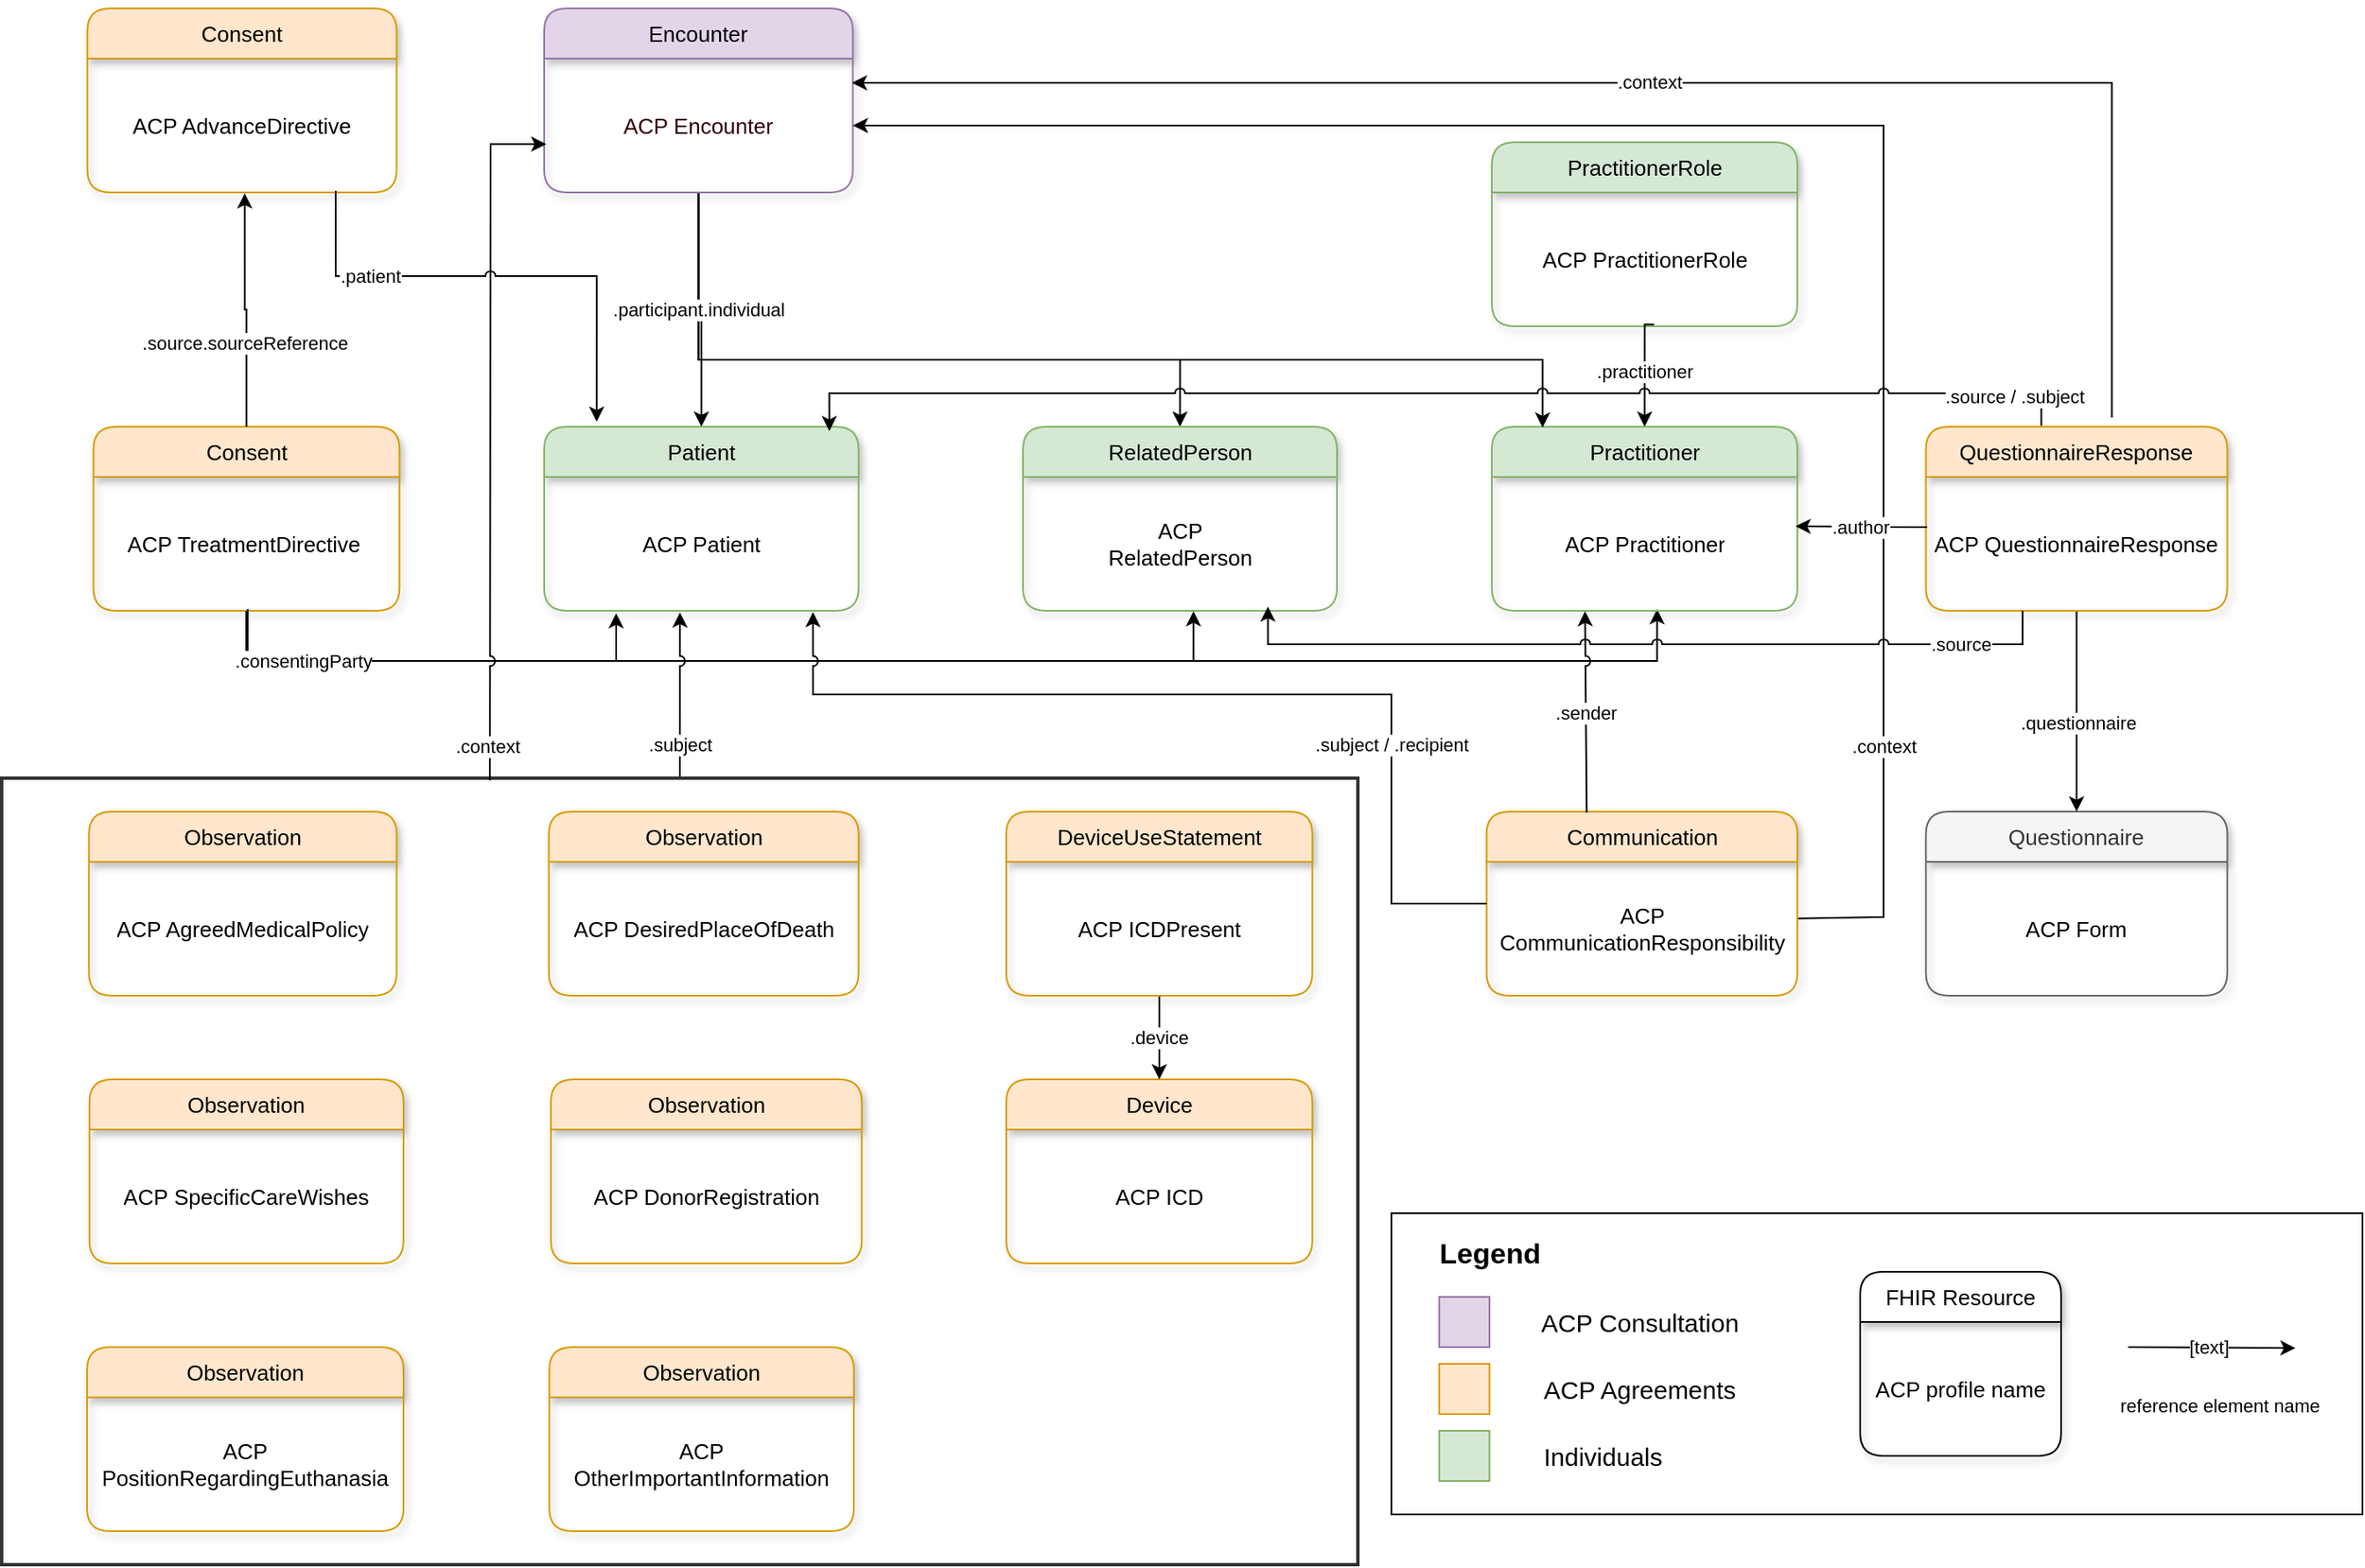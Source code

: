 <mxfile version="27.2.0">
  <diagram id="em6Z7vebmE1_05VexjcC" name="FHIRDataModelv3.3">
    <mxGraphModel dx="1901" dy="1036" grid="1" gridSize="10" guides="1" tooltips="1" connect="1" arrows="1" fold="1" page="1" pageScale="1" pageWidth="850" pageHeight="1100" math="0" shadow="0">
      <root>
        <mxCell id="0" />
        <mxCell id="1" parent="0" />
        <mxCell id="8VuM0Zkv0vW3da3uU9NV-1" value="" style="rounded=0;whiteSpace=wrap;html=1;" parent="1" vertex="1">
          <mxGeometry x="990" y="770" width="580" height="180" as="geometry" />
        </mxCell>
        <mxCell id="YoGBEqpOtSjLqOvvBxQy-56" value="" style="edgeStyle=orthogonalEdgeStyle;rounded=0;orthogonalLoop=1;jettySize=auto;html=1;entryX=0.541;entryY=0.988;entryDx=0;entryDy=0;entryPerimeter=0;jumpStyle=arc;" edge="1" parent="1" source="8VuM0Zkv0vW3da3uU9NV-12" target="8VuM0Zkv0vW3da3uU9NV-21">
          <mxGeometry relative="1" as="geometry">
            <Array as="points">
              <mxPoint x="306" y="440" />
              <mxPoint x="1149" y="440" />
            </Array>
          </mxGeometry>
        </mxCell>
        <mxCell id="8VuM0Zkv0vW3da3uU9NV-12" value="Consent" style="swimlane;fontStyle=0;childLayout=stackLayout;horizontal=1;startSize=30;horizontalStack=0;resizeParent=1;resizeParentMax=0;resizeLast=0;collapsible=1;marginBottom=0;whiteSpace=wrap;html=1;fontSize=13;rounded=1;swimlaneLine=1;glass=0;shadow=1;fillColor=#ffe6cc;strokeColor=#d79b00;" parent="1" vertex="1">
          <mxGeometry x="214.81" y="300" width="182.81" height="110" as="geometry" />
        </mxCell>
        <mxCell id="8VuM0Zkv0vW3da3uU9NV-13" value="ACP TreatmentDirective&amp;nbsp;" style="text;align=center;verticalAlign=middle;spacingLeft=4;spacingRight=4;overflow=hidden;points=[[0,0.5],[1,0.5]];portConstraint=eastwest;rotatable=0;whiteSpace=wrap;html=1;fontSize=13;" parent="8VuM0Zkv0vW3da3uU9NV-12" vertex="1">
          <mxGeometry y="30" width="182.81" height="80" as="geometry" />
        </mxCell>
        <mxCell id="8VuM0Zkv0vW3da3uU9NV-20" value="Practitioner" style="swimlane;fontStyle=0;childLayout=stackLayout;horizontal=1;startSize=30;horizontalStack=0;resizeParent=1;resizeParentMax=0;resizeLast=0;collapsible=1;marginBottom=0;whiteSpace=wrap;html=1;fontSize=13;rounded=1;swimlaneLine=1;glass=0;shadow=1;fillColor=#d5e8d4;strokeColor=#82b366;" parent="1" vertex="1">
          <mxGeometry x="1050" y="300" width="182.5" height="110" as="geometry" />
        </mxCell>
        <mxCell id="8VuM0Zkv0vW3da3uU9NV-21" value="ACP Practitioner" style="text;align=center;verticalAlign=middle;spacingLeft=4;spacingRight=4;overflow=hidden;points=[[0,0.5],[1,0.5]];portConstraint=eastwest;rotatable=0;whiteSpace=wrap;html=1;fontSize=13;" parent="8VuM0Zkv0vW3da3uU9NV-20" vertex="1">
          <mxGeometry y="30" width="182.5" height="80" as="geometry" />
        </mxCell>
        <mxCell id="8VuM0Zkv0vW3da3uU9NV-42" value="Questionnaire" style="swimlane;fontStyle=0;childLayout=stackLayout;horizontal=1;startSize=30;horizontalStack=0;resizeParent=1;resizeParentMax=0;resizeLast=0;collapsible=1;marginBottom=0;whiteSpace=wrap;html=1;fontSize=13;rounded=1;swimlaneLine=1;glass=0;shadow=1;fillColor=#f5f5f5;strokeColor=#666666;fontColor=#333333;" parent="1" vertex="1">
          <mxGeometry x="1309.25" y="530" width="180" height="110" as="geometry" />
        </mxCell>
        <mxCell id="8VuM0Zkv0vW3da3uU9NV-43" value="ACP Form" style="text;align=center;verticalAlign=middle;spacingLeft=4;spacingRight=4;overflow=hidden;points=[[0,0.5],[1,0.5]];portConstraint=eastwest;rotatable=0;whiteSpace=wrap;html=1;fontSize=13;" parent="8VuM0Zkv0vW3da3uU9NV-42" vertex="1">
          <mxGeometry y="30" width="180" height="80" as="geometry" />
        </mxCell>
        <mxCell id="YoGBEqpOtSjLqOvvBxQy-51" style="edgeStyle=orthogonalEdgeStyle;rounded=0;orthogonalLoop=1;jettySize=auto;html=1;entryX=0.5;entryY=0;entryDx=0;entryDy=0;" edge="1" parent="1" source="8VuM0Zkv0vW3da3uU9NV-66" target="8VuM0Zkv0vW3da3uU9NV-38">
          <mxGeometry relative="1" as="geometry">
            <Array as="points">
              <mxPoint x="576" y="230" />
              <mxPoint x="578" y="230" />
            </Array>
          </mxGeometry>
        </mxCell>
        <mxCell id="YoGBEqpOtSjLqOvvBxQy-52" style="edgeStyle=orthogonalEdgeStyle;rounded=0;orthogonalLoop=1;jettySize=auto;html=1;entryX=0.5;entryY=0;entryDx=0;entryDy=0;" edge="1" parent="1" source="8VuM0Zkv0vW3da3uU9NV-66" target="8VuM0Zkv0vW3da3uU9NV-80">
          <mxGeometry relative="1" as="geometry">
            <Array as="points">
              <mxPoint x="576" y="260" />
              <mxPoint x="864" y="260" />
            </Array>
          </mxGeometry>
        </mxCell>
        <mxCell id="YoGBEqpOtSjLqOvvBxQy-53" value=".participant.individual" style="edgeStyle=orthogonalEdgeStyle;rounded=0;orthogonalLoop=1;jettySize=auto;html=1;entryX=0.166;entryY=0.005;entryDx=0;entryDy=0;entryPerimeter=0;" edge="1" parent="1" source="8VuM0Zkv0vW3da3uU9NV-66" target="8VuM0Zkv0vW3da3uU9NV-20">
          <mxGeometry x="-0.783" relative="1" as="geometry">
            <Array as="points">
              <mxPoint x="576" y="260" />
              <mxPoint x="1080" y="260" />
            </Array>
            <mxPoint as="offset" />
          </mxGeometry>
        </mxCell>
        <mxCell id="8VuM0Zkv0vW3da3uU9NV-66" value="Encounter" style="swimlane;fontStyle=0;childLayout=stackLayout;horizontal=1;startSize=30;horizontalStack=0;resizeParent=1;resizeParentMax=0;resizeLast=0;collapsible=1;marginBottom=0;whiteSpace=wrap;html=1;fontSize=13;rounded=1;swimlaneLine=1;glass=0;shadow=1;fillColor=#e1d5e7;strokeColor=#9673a6;" parent="1" vertex="1">
          <mxGeometry x="483.99" y="50" width="184.37" height="110" as="geometry" />
        </mxCell>
        <mxCell id="8VuM0Zkv0vW3da3uU9NV-67" value="&lt;div&gt;&lt;span style=&quot;&quot;&gt;ACP Encounter&lt;/span&gt;&lt;/div&gt;" style="text;align=center;verticalAlign=middle;spacingLeft=4;spacingRight=4;overflow=hidden;points=[[0,0.5],[1,0.5]];portConstraint=eastwest;rotatable=0;whiteSpace=wrap;html=1;fontSize=13;fontColor=#330000;" parent="8VuM0Zkv0vW3da3uU9NV-66" vertex="1">
          <mxGeometry y="30" width="184.37" height="80" as="geometry" />
        </mxCell>
        <mxCell id="8VuM0Zkv0vW3da3uU9NV-82" value="" style="whiteSpace=wrap;html=1;aspect=fixed;fillColor=#ffe6cc;strokeColor=#d79b00;" parent="1" vertex="1">
          <mxGeometry x="1018.6" y="860" width="30" height="30" as="geometry" />
        </mxCell>
        <mxCell id="8VuM0Zkv0vW3da3uU9NV-83" value="" style="whiteSpace=wrap;html=1;aspect=fixed;fillColor=#d5e8d4;strokeColor=#82b366;" parent="1" vertex="1">
          <mxGeometry x="1018.6" y="900" width="30" height="30" as="geometry" />
        </mxCell>
        <mxCell id="8VuM0Zkv0vW3da3uU9NV-84" value="" style="whiteSpace=wrap;html=1;aspect=fixed;fillColor=#e1d5e7;strokeColor=#9673a6;" parent="1" vertex="1">
          <mxGeometry x="1018.6" y="820" width="30" height="30" as="geometry" />
        </mxCell>
        <mxCell id="8VuM0Zkv0vW3da3uU9NV-85" value="&lt;div align=&quot;left&quot;&gt;&lt;font style=&quot;font-size: 15px;&quot;&gt;Individuals&lt;/font&gt;&lt;/div&gt;" style="text;html=1;align=left;verticalAlign=middle;resizable=0;points=[];autosize=1;strokeColor=none;fillColor=none;" parent="1" vertex="1">
          <mxGeometry x="1078.6" y="900" width="90" height="30" as="geometry" />
        </mxCell>
        <mxCell id="8VuM0Zkv0vW3da3uU9NV-86" value="&lt;div align=&quot;left&quot;&gt;&lt;font style=&quot;font-size: 15px;&quot;&gt;ACP Agreements&lt;/font&gt;&lt;/div&gt;" style="text;html=1;align=left;verticalAlign=middle;resizable=0;points=[];autosize=1;strokeColor=none;fillColor=none;" parent="1" vertex="1">
          <mxGeometry x="1078.6" y="860" width="140" height="30" as="geometry" />
        </mxCell>
        <mxCell id="8VuM0Zkv0vW3da3uU9NV-87" value="&lt;font style=&quot;font-size: 15px;&quot;&gt;ACP Consultation&lt;/font&gt;" style="text;html=1;align=center;verticalAlign=middle;resizable=0;points=[];autosize=1;strokeColor=none;fillColor=none;" parent="1" vertex="1">
          <mxGeometry x="1068.29" y="820" width="140" height="30" as="geometry" />
        </mxCell>
        <mxCell id="8VuM0Zkv0vW3da3uU9NV-88" value="&lt;font style=&quot;font-size: 17px;&quot;&gt;&lt;b&gt;Legend&lt;/b&gt;&lt;/font&gt;" style="text;html=1;align=center;verticalAlign=middle;whiteSpace=wrap;rounded=0;" parent="1" vertex="1">
          <mxGeometry x="1018.6" y="780" width="60" height="30" as="geometry" />
        </mxCell>
        <mxCell id="8VuM0Zkv0vW3da3uU9NV-89" value="FHIR Resource" style="swimlane;fontStyle=0;childLayout=stackLayout;horizontal=1;startSize=30;horizontalStack=0;resizeParent=1;resizeParentMax=0;resizeLast=0;collapsible=1;marginBottom=0;whiteSpace=wrap;html=1;fontSize=13;rounded=1;swimlaneLine=1;glass=0;shadow=1;" parent="1" vertex="1">
          <mxGeometry x="1270.0" y="805" width="120" height="110" as="geometry" />
        </mxCell>
        <mxCell id="8VuM0Zkv0vW3da3uU9NV-90" value="ACP profile name" style="text;align=center;verticalAlign=middle;spacingLeft=4;spacingRight=4;overflow=hidden;points=[[0,0.5],[1,0.5]];portConstraint=eastwest;rotatable=0;whiteSpace=wrap;html=1;fontSize=13;" parent="8VuM0Zkv0vW3da3uU9NV-89" vertex="1">
          <mxGeometry y="30" width="120" height="80" as="geometry" />
        </mxCell>
        <mxCell id="8VuM0Zkv0vW3da3uU9NV-91" value="" style="endArrow=classic;html=1;rounded=0;" parent="1" edge="1">
          <mxGeometry width="50" height="50" relative="1" as="geometry">
            <mxPoint x="1430.0" y="850" as="sourcePoint" />
            <mxPoint x="1530.0" y="850.57" as="targetPoint" />
          </mxGeometry>
        </mxCell>
        <mxCell id="8VuM0Zkv0vW3da3uU9NV-92" value="[text]" style="edgeLabel;html=1;align=center;verticalAlign=middle;resizable=0;points=[];" parent="8VuM0Zkv0vW3da3uU9NV-91" vertex="1" connectable="0">
          <mxGeometry x="-0.214" y="2" relative="1" as="geometry">
            <mxPoint x="8" y="2" as="offset" />
          </mxGeometry>
        </mxCell>
        <mxCell id="8VuM0Zkv0vW3da3uU9NV-93" value="&lt;font style=&quot;font-size: 11px;&quot;&gt;reference element name&lt;/font&gt;" style="text;html=1;align=center;verticalAlign=middle;whiteSpace=wrap;rounded=0;" parent="1" vertex="1">
          <mxGeometry x="1420.0" y="870" width="130" height="30" as="geometry" />
        </mxCell>
        <mxCell id="Ys8HYr0ielTZR72OGGFr-14" style="edgeStyle=orthogonalEdgeStyle;rounded=0;orthogonalLoop=1;jettySize=auto;html=1;jumpStyle=arc;" parent="1" source="eSKdFPgsKXlqKzemyrp5-1" target="8VuM0Zkv0vW3da3uU9NV-42" edge="1">
          <mxGeometry relative="1" as="geometry">
            <Array as="points">
              <mxPoint x="1375.6" y="640" />
            </Array>
          </mxGeometry>
        </mxCell>
        <mxCell id="Ys8HYr0ielTZR72OGGFr-23" value=".questionnaire" style="edgeLabel;html=1;align=center;verticalAlign=middle;resizable=0;points=[];" parent="Ys8HYr0ielTZR72OGGFr-14" vertex="1" connectable="0">
          <mxGeometry x="0.517" y="-2" relative="1" as="geometry">
            <mxPoint x="2" y="-24" as="offset" />
          </mxGeometry>
        </mxCell>
        <mxCell id="eSKdFPgsKXlqKzemyrp5-1" value="QuestionnaireResponse" style="swimlane;fontStyle=0;childLayout=stackLayout;horizontal=1;startSize=30;horizontalStack=0;resizeParent=1;resizeParentMax=0;resizeLast=0;collapsible=1;marginBottom=0;whiteSpace=wrap;html=1;fontSize=13;rounded=1;swimlaneLine=1;glass=0;shadow=1;fillColor=#ffe6cc;strokeColor=#d79b00;" parent="1" vertex="1">
          <mxGeometry x="1309.25" y="300" width="180" height="110" as="geometry" />
        </mxCell>
        <mxCell id="eSKdFPgsKXlqKzemyrp5-2" value="ACP QuestionnaireResponse" style="text;align=center;verticalAlign=middle;spacingLeft=4;spacingRight=4;overflow=hidden;points=[[0,0.5],[1,0.5]];portConstraint=eastwest;rotatable=0;whiteSpace=wrap;html=1;fontSize=13;" parent="eSKdFPgsKXlqKzemyrp5-1" vertex="1">
          <mxGeometry y="30" width="180" height="80" as="geometry" />
        </mxCell>
        <mxCell id="8VuM0Zkv0vW3da3uU9NV-46" value="Consent" style="swimlane;fontStyle=0;childLayout=stackLayout;horizontal=1;startSize=30;horizontalStack=0;resizeParent=1;resizeParentMax=0;resizeLast=0;collapsible=1;marginBottom=0;whiteSpace=wrap;html=1;fontSize=13;rounded=1;swimlaneLine=1;glass=0;shadow=1;fillColor=#ffe6cc;strokeColor=#d79b00;" parent="1" vertex="1">
          <mxGeometry x="211.18" y="50" width="184.69" height="110" as="geometry" />
        </mxCell>
        <mxCell id="8VuM0Zkv0vW3da3uU9NV-47" value="ACP AdvanceDirective" style="text;align=center;verticalAlign=middle;spacingLeft=4;spacingRight=4;overflow=hidden;points=[[0,0.5],[1,0.5]];portConstraint=eastwest;rotatable=0;whiteSpace=wrap;html=1;fontSize=13;" parent="8VuM0Zkv0vW3da3uU9NV-46" vertex="1">
          <mxGeometry y="30" width="184.69" height="80" as="geometry" />
        </mxCell>
        <mxCell id="FuLyr285XApAAdLGLGYC-1" value="Device" style="swimlane;fontStyle=0;childLayout=stackLayout;horizontal=1;startSize=30;horizontalStack=0;resizeParent=1;resizeParentMax=0;resizeLast=0;collapsible=1;marginBottom=0;whiteSpace=wrap;html=1;fontSize=13;rounded=1;swimlaneLine=1;glass=0;shadow=1;fillColor=#ffe6cc;strokeColor=#d79b00;" parent="1" vertex="1">
          <mxGeometry x="760" y="690" width="182.81" height="110" as="geometry" />
        </mxCell>
        <mxCell id="FuLyr285XApAAdLGLGYC-2" value="ACP ICD" style="text;align=center;verticalAlign=middle;spacingLeft=4;spacingRight=4;overflow=hidden;points=[[0,0.5],[1,0.5]];portConstraint=eastwest;rotatable=0;whiteSpace=wrap;html=1;fontSize=13;" parent="FuLyr285XApAAdLGLGYC-1" vertex="1">
          <mxGeometry y="30" width="182.81" height="80" as="geometry" />
        </mxCell>
        <mxCell id="YoGBEqpOtSjLqOvvBxQy-29" value=".device" style="edgeStyle=orthogonalEdgeStyle;rounded=0;orthogonalLoop=1;jettySize=auto;html=1;entryX=0.5;entryY=0;entryDx=0;entryDy=0;" edge="1" parent="1" source="FuLyr285XApAAdLGLGYC-3" target="FuLyr285XApAAdLGLGYC-1">
          <mxGeometry relative="1" as="geometry" />
        </mxCell>
        <mxCell id="FuLyr285XApAAdLGLGYC-3" value="DeviceUseStatement" style="swimlane;fontStyle=0;childLayout=stackLayout;horizontal=1;startSize=30;horizontalStack=0;resizeParent=1;resizeParentMax=0;resizeLast=0;collapsible=1;marginBottom=0;whiteSpace=wrap;html=1;fontSize=13;rounded=1;swimlaneLine=1;glass=0;shadow=1;fillColor=#ffe6cc;strokeColor=#d79b00;" parent="1" vertex="1">
          <mxGeometry x="760.0" y="530" width="182.81" height="110" as="geometry" />
        </mxCell>
        <mxCell id="FuLyr285XApAAdLGLGYC-4" value="ACP ICDPresent" style="text;align=center;verticalAlign=middle;spacingLeft=4;spacingRight=4;overflow=hidden;points=[[0,0.5],[1,0.5]];portConstraint=eastwest;rotatable=0;whiteSpace=wrap;html=1;fontSize=13;" parent="FuLyr285XApAAdLGLGYC-3" vertex="1">
          <mxGeometry y="30" width="182.81" height="80" as="geometry" />
        </mxCell>
        <mxCell id="YoGBEqpOtSjLqOvvBxQy-64" style="edgeStyle=orthogonalEdgeStyle;rounded=0;orthogonalLoop=1;jettySize=auto;html=1;entryX=1;entryY=0.5;entryDx=0;entryDy=0;jumpStyle=arc;exitX=0.997;exitY=0.423;exitDx=0;exitDy=0;exitPerimeter=0;" edge="1" parent="1" source="Ys8HYr0ielTZR72OGGFr-28" target="8VuM0Zkv0vW3da3uU9NV-67">
          <mxGeometry relative="1" as="geometry">
            <mxPoint x="1247.841" y="597.88" as="sourcePoint" />
            <mxPoint x="673.67" y="130" as="targetPoint" />
            <Array as="points">
              <mxPoint x="1248" y="594" />
              <mxPoint x="1284" y="593" />
              <mxPoint x="1284" y="120" />
            </Array>
          </mxGeometry>
        </mxCell>
        <mxCell id="YoGBEqpOtSjLqOvvBxQy-65" value=".context" style="edgeLabel;html=1;align=center;verticalAlign=middle;resizable=0;points=[];" vertex="1" connectable="0" parent="YoGBEqpOtSjLqOvvBxQy-64">
          <mxGeometry x="-0.319" y="1" relative="1" as="geometry">
            <mxPoint x="1" y="234" as="offset" />
          </mxGeometry>
        </mxCell>
        <mxCell id="Ys8HYr0ielTZR72OGGFr-27" value="Communication" style="swimlane;fontStyle=0;childLayout=stackLayout;horizontal=1;startSize=30;horizontalStack=0;resizeParent=1;resizeParentMax=0;resizeLast=0;collapsible=1;marginBottom=0;whiteSpace=wrap;html=1;fontSize=13;rounded=1;swimlaneLine=1;glass=0;shadow=1;fillColor=#ffe6cc;strokeColor=#d79b00;" parent="1" vertex="1">
          <mxGeometry x="1046.88" y="530" width="185.62" height="110" as="geometry" />
        </mxCell>
        <mxCell id="Ys8HYr0ielTZR72OGGFr-28" value="ACP CommunicationResponsibility" style="text;align=center;verticalAlign=middle;spacingLeft=4;spacingRight=4;overflow=hidden;points=[[0,0.5],[1,0.5]];portConstraint=eastwest;rotatable=0;whiteSpace=wrap;html=1;fontSize=13;" parent="Ys8HYr0ielTZR72OGGFr-27" vertex="1">
          <mxGeometry y="30" width="185.62" height="80" as="geometry" />
        </mxCell>
        <mxCell id="8VuM0Zkv0vW3da3uU9NV-38" value="Patient" style="swimlane;fontStyle=0;childLayout=stackLayout;horizontal=1;startSize=30;horizontalStack=0;resizeParent=1;resizeParentMax=0;resizeLast=0;collapsible=1;marginBottom=0;whiteSpace=wrap;html=1;fontSize=13;rounded=1;swimlaneLine=1;glass=0;shadow=1;fillColor=#d5e8d4;strokeColor=#82b366;" parent="1" vertex="1">
          <mxGeometry x="483.99" y="300" width="187.81" height="110" as="geometry" />
        </mxCell>
        <mxCell id="8VuM0Zkv0vW3da3uU9NV-39" value="ACP Patient" style="text;align=center;verticalAlign=middle;spacingLeft=4;spacingRight=4;overflow=hidden;points=[[0,0.5],[1,0.5]];portConstraint=eastwest;rotatable=0;whiteSpace=wrap;html=1;fontSize=13;" parent="8VuM0Zkv0vW3da3uU9NV-38" vertex="1">
          <mxGeometry y="30" width="187.81" height="80" as="geometry" />
        </mxCell>
        <mxCell id="8VuM0Zkv0vW3da3uU9NV-80" value="RelatedPerson" style="swimlane;fontStyle=0;childLayout=stackLayout;horizontal=1;startSize=30;horizontalStack=0;resizeParent=1;resizeParentMax=0;resizeLast=0;collapsible=1;marginBottom=0;whiteSpace=wrap;html=1;fontSize=13;rounded=1;swimlaneLine=1;glass=0;shadow=1;fillColor=#d5e8d4;strokeColor=#82b366;" parent="1" vertex="1">
          <mxGeometry x="770" y="300" width="187.5" height="110" as="geometry" />
        </mxCell>
        <mxCell id="8VuM0Zkv0vW3da3uU9NV-81" value="ACP &lt;br&gt;RelatedPerson" style="text;align=center;verticalAlign=middle;spacingLeft=4;spacingRight=4;overflow=hidden;points=[[0,0.5],[1,0.5]];portConstraint=eastwest;rotatable=0;whiteSpace=wrap;html=1;fontSize=13;" parent="8VuM0Zkv0vW3da3uU9NV-80" vertex="1">
          <mxGeometry y="30" width="187.5" height="80" as="geometry" />
        </mxCell>
        <mxCell id="8VuM0Zkv0vW3da3uU9NV-36" value="PractitionerRole" style="swimlane;fontStyle=0;childLayout=stackLayout;horizontal=1;startSize=30;horizontalStack=0;resizeParent=1;resizeParentMax=0;resizeLast=0;collapsible=1;marginBottom=0;whiteSpace=wrap;html=1;fontSize=13;rounded=1;swimlaneLine=1;glass=0;shadow=1;arcSize=15;fillColor=#d5e8d4;strokeColor=#82b366;" parent="1" vertex="1">
          <mxGeometry x="1050" y="130" width="182.5" height="110" as="geometry" />
        </mxCell>
        <mxCell id="8VuM0Zkv0vW3da3uU9NV-37" value="ACP PractitionerRole" style="text;align=center;verticalAlign=middle;spacingLeft=4;spacingRight=4;overflow=hidden;points=[[0,0.5],[1,0.5]];portConstraint=eastwest;rotatable=0;whiteSpace=wrap;html=1;fontSize=13;" parent="8VuM0Zkv0vW3da3uU9NV-36" vertex="1">
          <mxGeometry y="30" width="182.5" height="80" as="geometry" />
        </mxCell>
        <mxCell id="8VuM0Zkv0vW3da3uU9NV-16" value="Observation" style="swimlane;fontStyle=0;childLayout=stackLayout;horizontal=1;startSize=30;horizontalStack=0;resizeParent=1;resizeParentMax=0;resizeLast=0;collapsible=1;marginBottom=0;whiteSpace=wrap;html=1;fontSize=13;rounded=1;swimlaneLine=1;glass=0;shadow=1;fillColor=#ffe6cc;strokeColor=#d79b00;" parent="1" vertex="1">
          <mxGeometry x="487.11" y="850" width="181.87" height="110" as="geometry" />
        </mxCell>
        <mxCell id="8VuM0Zkv0vW3da3uU9NV-17" value="ACP OtherImportantInformation" style="text;align=center;verticalAlign=middle;spacingLeft=4;spacingRight=4;overflow=hidden;points=[[0,0.5],[1,0.5]];portConstraint=eastwest;rotatable=0;whiteSpace=wrap;html=1;fontSize=13;" parent="8VuM0Zkv0vW3da3uU9NV-16" vertex="1">
          <mxGeometry y="30" width="181.87" height="80" as="geometry" />
        </mxCell>
        <mxCell id="8VuM0Zkv0vW3da3uU9NV-30" value="Observation" style="swimlane;fontStyle=0;childLayout=stackLayout;horizontal=1;startSize=30;horizontalStack=0;resizeParent=1;resizeParentMax=0;resizeLast=0;collapsible=1;marginBottom=0;whiteSpace=wrap;html=1;fontSize=13;rounded=1;swimlaneLine=1;glass=0;shadow=1;fillColor=#ffe6cc;strokeColor=#d79b00;" parent="1" vertex="1">
          <mxGeometry x="211.02" y="850" width="188.98" height="110" as="geometry" />
        </mxCell>
        <mxCell id="8VuM0Zkv0vW3da3uU9NV-31" value="ACP PositionRegardingEuthanasia" style="text;align=center;verticalAlign=middle;spacingLeft=4;spacingRight=4;overflow=hidden;points=[[0,0.5],[1,0.5]];portConstraint=eastwest;rotatable=0;whiteSpace=wrap;html=1;fontSize=13;" parent="8VuM0Zkv0vW3da3uU9NV-30" vertex="1">
          <mxGeometry y="30" width="188.98" height="80" as="geometry" />
        </mxCell>
        <mxCell id="8VuM0Zkv0vW3da3uU9NV-34" value="Observation" style="swimlane;fontStyle=0;childLayout=stackLayout;horizontal=1;startSize=30;horizontalStack=0;resizeParent=1;resizeParentMax=0;resizeLast=0;collapsible=1;marginBottom=0;whiteSpace=wrap;html=1;fontSize=13;rounded=1;swimlaneLine=1;glass=0;shadow=1;fillColor=#ffe6cc;strokeColor=#d79b00;" parent="1" vertex="1">
          <mxGeometry x="486.8" y="530" width="185" height="110" as="geometry" />
        </mxCell>
        <mxCell id="8VuM0Zkv0vW3da3uU9NV-35" value="ACP DesiredPlaceOfDeath" style="text;align=center;verticalAlign=middle;spacingLeft=4;spacingRight=4;overflow=hidden;points=[[0,0.5],[1,0.5]];portConstraint=eastwest;rotatable=0;whiteSpace=wrap;html=1;fontSize=13;" parent="8VuM0Zkv0vW3da3uU9NV-34" vertex="1">
          <mxGeometry y="30" width="185" height="80" as="geometry" />
        </mxCell>
        <mxCell id="8VuM0Zkv0vW3da3uU9NV-52" value="Observation" style="swimlane;fontStyle=0;childLayout=stackLayout;horizontal=1;startSize=30;horizontalStack=0;resizeParent=1;resizeParentMax=0;resizeLast=0;collapsible=1;marginBottom=0;whiteSpace=wrap;html=1;fontSize=13;rounded=1;swimlaneLine=1;glass=0;shadow=1;fillColor=#ffe6cc;strokeColor=#d79b00;" parent="1" vertex="1">
          <mxGeometry x="212.43" y="690" width="187.57" height="110" as="geometry" />
        </mxCell>
        <mxCell id="8VuM0Zkv0vW3da3uU9NV-53" value="ACP&amp;nbsp;SpecificCareWishes" style="text;align=center;verticalAlign=middle;spacingLeft=4;spacingRight=4;overflow=hidden;points=[[0,0.5],[1,0.5]];portConstraint=eastwest;rotatable=0;whiteSpace=wrap;html=1;fontSize=13;" parent="8VuM0Zkv0vW3da3uU9NV-52" vertex="1">
          <mxGeometry y="30" width="187.57" height="80" as="geometry" />
        </mxCell>
        <mxCell id="8VuM0Zkv0vW3da3uU9NV-57" value="Observation" style="swimlane;fontStyle=0;childLayout=stackLayout;horizontal=1;startSize=30;horizontalStack=0;resizeParent=1;resizeParentMax=0;resizeLast=0;collapsible=1;marginBottom=0;whiteSpace=wrap;html=1;fontSize=13;rounded=1;swimlaneLine=1;glass=0;shadow=1;fillColor=#ffe6cc;strokeColor=#d79b00;" parent="1" vertex="1">
          <mxGeometry x="488.05" y="690" width="185.62" height="110" as="geometry" />
        </mxCell>
        <mxCell id="8VuM0Zkv0vW3da3uU9NV-58" value="ACP DonorRegistration" style="text;align=center;verticalAlign=middle;spacingLeft=4;spacingRight=4;overflow=hidden;points=[[0,0.5],[1,0.5]];portConstraint=eastwest;rotatable=0;whiteSpace=wrap;html=1;fontSize=13;" parent="8VuM0Zkv0vW3da3uU9NV-57" vertex="1">
          <mxGeometry y="30" width="185.62" height="80" as="geometry" />
        </mxCell>
        <mxCell id="FuLyr285XApAAdLGLGYC-5" value="Observation" style="swimlane;fontStyle=0;childLayout=stackLayout;horizontal=1;startSize=30;horizontalStack=0;resizeParent=1;resizeParentMax=0;resizeLast=0;collapsible=1;marginBottom=0;whiteSpace=wrap;html=1;fontSize=13;rounded=1;swimlaneLine=1;glass=0;shadow=1;fillColor=#ffe6cc;strokeColor=#d79b00;" parent="1" vertex="1">
          <mxGeometry x="212.12" y="530" width="183.75" height="110" as="geometry" />
        </mxCell>
        <mxCell id="FuLyr285XApAAdLGLGYC-6" value="ACP AgreedMedicalPolicy" style="text;align=center;verticalAlign=middle;spacingLeft=4;spacingRight=4;overflow=hidden;points=[[0,0.5],[1,0.5]];portConstraint=eastwest;rotatable=0;whiteSpace=wrap;html=1;fontSize=13;" parent="FuLyr285XApAAdLGLGYC-5" vertex="1">
          <mxGeometry y="30" width="183.75" height="80" as="geometry" />
        </mxCell>
        <mxCell id="YoGBEqpOtSjLqOvvBxQy-59" value=".subject" style="rounded=0;orthogonalLoop=1;jettySize=auto;html=1;jumpStyle=arc;entryX=0.432;entryY=1.012;entryDx=0;entryDy=0;entryPerimeter=0;" edge="1" parent="1" source="YoGBEqpOtSjLqOvvBxQy-1" target="8VuM0Zkv0vW3da3uU9NV-39">
          <mxGeometry x="-0.596" relative="1" as="geometry">
            <mxPoint x="565.88" y="577.81" as="sourcePoint" />
            <mxPoint x="569.077" y="430.0" as="targetPoint" />
            <mxPoint as="offset" />
          </mxGeometry>
        </mxCell>
        <mxCell id="YoGBEqpOtSjLqOvvBxQy-1" value="" style="rounded=0;whiteSpace=wrap;html=1;fillColor=none;shadow=0;glass=0;strokeWidth=2;strokeColor=#333333;" vertex="1" parent="1">
          <mxGeometry x="160" y="510" width="810" height="470" as="geometry" />
        </mxCell>
        <mxCell id="YoGBEqpOtSjLqOvvBxQy-60" value=".context" style="rounded=0;orthogonalLoop=1;jettySize=auto;html=1;entryX=0.007;entryY=0.639;entryDx=0;entryDy=0;jumpStyle=arc;exitX=0.36;exitY=0.003;exitDx=0;exitDy=0;exitPerimeter=0;edgeStyle=orthogonalEdgeStyle;entryPerimeter=0;" edge="1" parent="1" source="YoGBEqpOtSjLqOvvBxQy-1" target="8VuM0Zkv0vW3da3uU9NV-67">
          <mxGeometry x="-0.904" y="2" relative="1" as="geometry">
            <mxPoint x="439.83" y="491.41" as="sourcePoint" />
            <mxPoint x="486.8" y="100" as="targetPoint" />
            <Array as="points">
              <mxPoint x="452" y="180" />
              <mxPoint x="452" y="131" />
            </Array>
            <mxPoint as="offset" />
          </mxGeometry>
        </mxCell>
        <mxCell id="YoGBEqpOtSjLqOvvBxQy-36" value=".practitioner" style="edgeStyle=orthogonalEdgeStyle;rounded=0;orthogonalLoop=1;jettySize=auto;html=1;entryX=0.5;entryY=0;entryDx=0;entryDy=0;exitX=0.531;exitY=0.986;exitDx=0;exitDy=0;exitPerimeter=0;" edge="1" parent="1" source="8VuM0Zkv0vW3da3uU9NV-37" target="8VuM0Zkv0vW3da3uU9NV-20">
          <mxGeometry relative="1" as="geometry">
            <Array as="points">
              <mxPoint x="1141" y="239" />
            </Array>
          </mxGeometry>
        </mxCell>
        <mxCell id="YoGBEqpOtSjLqOvvBxQy-46" value=".author" style="edgeStyle=orthogonalEdgeStyle;rounded=0;orthogonalLoop=1;jettySize=auto;html=1;entryX=0.994;entryY=0.369;entryDx=0;entryDy=0;exitX=0.004;exitY=0.375;exitDx=0;exitDy=0;jumpStyle=arc;exitPerimeter=0;entryPerimeter=0;" edge="1" parent="1" source="eSKdFPgsKXlqKzemyrp5-2" target="8VuM0Zkv0vW3da3uU9NV-21">
          <mxGeometry relative="1" as="geometry">
            <mxPoint x="1610.65" y="-160" as="sourcePoint" />
            <mxPoint x="1243.15" y="130" as="targetPoint" />
            <Array as="points">
              <mxPoint x="1231" y="360" />
            </Array>
          </mxGeometry>
        </mxCell>
        <mxCell id="YoGBEqpOtSjLqOvvBxQy-47" style="edgeStyle=orthogonalEdgeStyle;rounded=0;orthogonalLoop=1;jettySize=auto;html=1;entryX=0.907;entryY=0.024;entryDx=0;entryDy=0;jumpStyle=arc;exitX=0.383;exitY=-0.006;exitDx=0;exitDy=0;exitPerimeter=0;entryPerimeter=0;" edge="1" parent="1" source="eSKdFPgsKXlqKzemyrp5-1" target="8VuM0Zkv0vW3da3uU9NV-38">
          <mxGeometry relative="1" as="geometry">
            <mxPoint x="1309.245" y="270" as="sourcePoint" />
            <mxPoint x="587.982" y="170.96" as="targetPoint" />
            <Array as="points">
              <mxPoint x="1378" y="280" />
              <mxPoint x="654" y="280" />
            </Array>
          </mxGeometry>
        </mxCell>
        <mxCell id="YoGBEqpOtSjLqOvvBxQy-48" value=".source / .subject" style="edgeLabel;html=1;align=center;verticalAlign=middle;resizable=0;points=[];" vertex="1" connectable="0" parent="YoGBEqpOtSjLqOvvBxQy-47">
          <mxGeometry x="-0.56" y="1" relative="1" as="geometry">
            <mxPoint x="133" y="1" as="offset" />
          </mxGeometry>
        </mxCell>
        <mxCell id="YoGBEqpOtSjLqOvvBxQy-49" value=".context" style="edgeStyle=orthogonalEdgeStyle;rounded=0;orthogonalLoop=1;jettySize=auto;html=1;entryX=0.997;entryY=0.181;entryDx=0;entryDy=0;entryPerimeter=0;exitX=0.617;exitY=-0.05;exitDx=0;exitDy=0;exitPerimeter=0;" edge="1" parent="1" source="eSKdFPgsKXlqKzemyrp5-1" target="8VuM0Zkv0vW3da3uU9NV-67">
          <mxGeometry relative="1" as="geometry">
            <mxPoint x="1450" y="280" as="sourcePoint" />
            <mxPoint x="682.997" y="99.04" as="targetPoint" />
          </mxGeometry>
        </mxCell>
        <mxCell id="YoGBEqpOtSjLqOvvBxQy-54" style="edgeStyle=orthogonalEdgeStyle;rounded=0;orthogonalLoop=1;jettySize=auto;html=1;entryX=0.229;entryY=1.018;entryDx=0;entryDy=0;entryPerimeter=0;exitX=0.504;exitY=0.988;exitDx=0;exitDy=0;exitPerimeter=0;" edge="1" parent="1" source="8VuM0Zkv0vW3da3uU9NV-13" target="8VuM0Zkv0vW3da3uU9NV-39">
          <mxGeometry relative="1" as="geometry">
            <Array as="points">
              <mxPoint x="307" y="440" />
              <mxPoint x="527" y="440" />
            </Array>
          </mxGeometry>
        </mxCell>
        <mxCell id="YoGBEqpOtSjLqOvvBxQy-55" value=".consentingParty" style="edgeStyle=orthogonalEdgeStyle;rounded=0;orthogonalLoop=1;jettySize=auto;html=1;entryX=0.543;entryY=1.003;entryDx=0;entryDy=0;entryPerimeter=0;" edge="1" parent="1" source="8VuM0Zkv0vW3da3uU9NV-13" target="8VuM0Zkv0vW3da3uU9NV-81">
          <mxGeometry x="-0.796" relative="1" as="geometry">
            <Array as="points">
              <mxPoint x="306" y="440" />
              <mxPoint x="872" y="440" />
            </Array>
            <mxPoint as="offset" />
          </mxGeometry>
        </mxCell>
        <mxCell id="YoGBEqpOtSjLqOvvBxQy-57" value="&lt;span style=&quot;color: rgb(0, 0, 0); font-family: Helvetica; font-size: 11px; font-style: normal; font-variant-ligatures: normal; font-variant-caps: normal; font-weight: 400; letter-spacing: normal; orphans: 2; text-align: center; text-indent: 0px; text-transform: none; widows: 2; word-spacing: 0px; -webkit-text-stroke-width: 0px; white-space: nowrap; background-color: rgb(255, 255, 255); text-decoration-thickness: initial; text-decoration-style: initial; text-decoration-color: initial; float: none; display: inline !important;&quot;&gt;.source.sourceReference&lt;/span&gt;" style="edgeStyle=orthogonalEdgeStyle;rounded=0;orthogonalLoop=1;jettySize=auto;html=1;entryX=0.509;entryY=1.007;entryDx=0;entryDy=0;entryPerimeter=0;" edge="1" parent="1" source="8VuM0Zkv0vW3da3uU9NV-12" target="8VuM0Zkv0vW3da3uU9NV-47">
          <mxGeometry x="-0.288" y="1" relative="1" as="geometry">
            <mxPoint as="offset" />
          </mxGeometry>
        </mxCell>
        <mxCell id="YoGBEqpOtSjLqOvvBxQy-62" value=".sender" style="edgeStyle=orthogonalEdgeStyle;rounded=0;orthogonalLoop=1;jettySize=auto;html=1;entryX=0.305;entryY=1.003;entryDx=0;entryDy=0;entryPerimeter=0;exitX=0.322;exitY=0.006;exitDx=0;exitDy=0;exitPerimeter=0;jumpStyle=arc;" edge="1" parent="1" source="Ys8HYr0ielTZR72OGGFr-27" target="8VuM0Zkv0vW3da3uU9NV-21">
          <mxGeometry relative="1" as="geometry">
            <Array as="points">
              <mxPoint x="1107" y="490" />
              <mxPoint x="1106" y="490" />
            </Array>
          </mxGeometry>
        </mxCell>
        <mxCell id="YoGBEqpOtSjLqOvvBxQy-63" value=".subject / .recipient" style="edgeStyle=orthogonalEdgeStyle;rounded=0;orthogonalLoop=1;jettySize=auto;html=1;entryX=0.855;entryY=1.009;entryDx=0;entryDy=0;entryPerimeter=0;jumpStyle=arc;exitX=0;exitY=0.5;exitDx=0;exitDy=0;" edge="1" parent="1" source="Ys8HYr0ielTZR72OGGFr-27" target="8VuM0Zkv0vW3da3uU9NV-39">
          <mxGeometry x="-0.473" relative="1" as="geometry">
            <Array as="points">
              <mxPoint x="990" y="585" />
              <mxPoint x="990" y="460" />
              <mxPoint x="645" y="460" />
            </Array>
            <mxPoint as="offset" />
          </mxGeometry>
        </mxCell>
        <mxCell id="YoGBEqpOtSjLqOvvBxQy-66" style="edgeStyle=orthogonalEdgeStyle;rounded=0;orthogonalLoop=1;jettySize=auto;html=1;entryX=0.167;entryY=-0.027;entryDx=0;entryDy=0;exitX=0.803;exitY=0.987;exitDx=0;exitDy=0;exitPerimeter=0;jumpStyle=arc;entryPerimeter=0;" edge="1" parent="1" source="8VuM0Zkv0vW3da3uU9NV-47" target="8VuM0Zkv0vW3da3uU9NV-38">
          <mxGeometry relative="1" as="geometry">
            <Array as="points">
              <mxPoint x="360" y="210" />
              <mxPoint x="515" y="210" />
            </Array>
          </mxGeometry>
        </mxCell>
        <mxCell id="YoGBEqpOtSjLqOvvBxQy-67" value=".patient" style="edgeLabel;html=1;align=center;verticalAlign=middle;resizable=0;points=[];" vertex="1" connectable="0" parent="YoGBEqpOtSjLqOvvBxQy-66">
          <mxGeometry x="-0.513" relative="1" as="geometry">
            <mxPoint as="offset" />
          </mxGeometry>
        </mxCell>
        <mxCell id="YoGBEqpOtSjLqOvvBxQy-68" value=".source" style="edgeStyle=orthogonalEdgeStyle;rounded=0;orthogonalLoop=1;jettySize=auto;html=1;entryX=0.78;entryY=0.968;entryDx=0;entryDy=0;jumpStyle=arc;entryPerimeter=0;" edge="1" parent="1" target="8VuM0Zkv0vW3da3uU9NV-81">
          <mxGeometry x="-0.769" relative="1" as="geometry">
            <mxPoint x="1367" y="410" as="sourcePoint" />
            <mxPoint x="940.005" y="430" as="targetPoint" />
            <Array as="points">
              <mxPoint x="1367" y="430" />
              <mxPoint x="916" y="430" />
            </Array>
            <mxPoint as="offset" />
          </mxGeometry>
        </mxCell>
      </root>
    </mxGraphModel>
  </diagram>
</mxfile>
